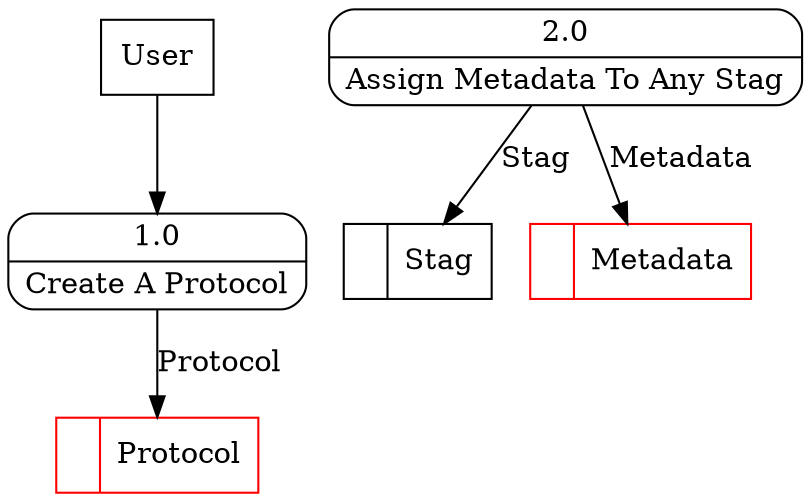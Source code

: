 digraph dfd2{ 
node[shape=record]
200 [label="<f0>  |<f1> Protocol " color=red];
201 [label="<f0>  |<f1> Stag " ];
202 [label="<f0>  |<f1> Metadata " color=red];
203 [label="User" shape=box];
204 [label="{<f0> 1.0|<f1> Create A Protocol }" shape=Mrecord];
205 [label="{<f0> 2.0|<f1> Assign Metadata To Any Stag }" shape=Mrecord];
203 -> 204
204 -> 200 [label="Protocol"]
205 -> 202 [label="Metadata"]
205 -> 201 [label="Stag"]
}